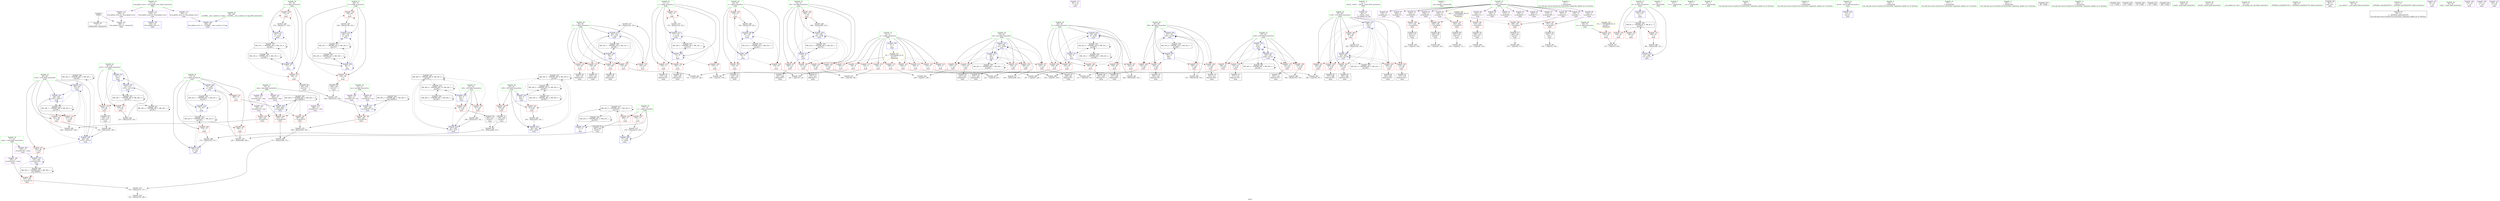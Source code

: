 digraph "SVFG" {
	label="SVFG";

	Node0x5635d1597730 [shape=record,color=grey,label="{NodeID: 0\nNullPtr}"];
	Node0x5635d1597730 -> Node0x5635d159e2e0[style=solid];
	Node0x5635d1597730 -> Node0x5635d15cba90[style=solid];
	Node0x5635d15f5d70 [shape=record,color=black,label="{NodeID: 360\nMR_36V_2 = PHI(MR_36V_3, MR_36V_1, )\npts\{90 \}\n}"];
	Node0x5635d15f5d70 -> Node0x5635d15d5210[style=dashed];
	Node0x5635d15f5d70 -> Node0x5635d15f5d70[style=dashed];
	Node0x5635d15d7d50 [shape=record,color=grey,label="{NodeID: 277\n193 = Binary(192, 103, )\n}"];
	Node0x5635d15d7d50 -> Node0x5635d15cc520[style=solid];
	Node0x5635d15cb4e0 [shape=record,color=red,label="{NodeID: 194\n363\<--362\n\<--arrayidx135\nmain\n}"];
	Node0x5635d15cb4e0 -> Node0x5635d15d7ed0[style=solid];
	Node0x5635d15c8cd0 [shape=record,color=purple,label="{NodeID: 111\n381\<--25\n\<--.str.3\nmain\n}"];
	Node0x5635d159ce90 [shape=record,color=green,label="{NodeID: 28\n63\<--64\ni\<--i_field_insensitive\nmain\n}"];
	Node0x5635d159ce90 -> Node0x5635d15cdd60[style=solid];
	Node0x5635d159ce90 -> Node0x5635d15cde30[style=solid];
	Node0x5635d159ce90 -> Node0x5635d15cdf00[style=solid];
	Node0x5635d159ce90 -> Node0x5635d15cbd00[style=solid];
	Node0x5635d159ce90 -> Node0x5635d15cbdd0[style=solid];
	Node0x5635d15da750 [shape=record,color=grey,label="{NodeID: 305\n358 = cmp(356, 357, )\n}"];
	Node0x5635d15ccba0 [shape=record,color=blue,label="{NodeID: 222\n83\<--244\nb55\<--inc68\nmain\n}"];
	Node0x5635d15ccba0 -> Node0x5635d15ea470[style=dashed];
	Node0x5635d15ce650 [shape=record,color=red,label="{NodeID: 139\n184\<--69\n\<--b\nmain\n}"];
	Node0x5635d15ce650 -> Node0x5635d15c9530[style=solid];
	Node0x5635d15c9300 [shape=record,color=black,label="{NodeID: 56\n166\<--165\nidxprom22\<--\nmain\n}"];
	Node0x5635d15cfd10 [shape=record,color=red,label="{NodeID: 167\n263\<--85\n\<--k\nmain\n}"];
	Node0x5635d15cfd10 -> Node0x5635d15d8350[style=solid];
	Node0x5635d15ca980 [shape=record,color=purple,label="{NodeID: 84\n38\<--4\n\<--_ZStL8__ioinit\n__cxx_global_var_init\n}"];
	Node0x5635d159b0b0 [shape=record,color=green,label="{NodeID: 1\n7\<--1\n__dso_handle\<--dummyObj\nGlob }"];
	Node0x5635d15f6270 [shape=record,color=black,label="{NodeID: 361\nMR_38V_2 = PHI(MR_38V_3, MR_38V_1, )\npts\{92 \}\n}"];
	Node0x5635d15f6270 -> Node0x5635d15d52e0[style=dashed];
	Node0x5635d15f6270 -> Node0x5635d15f6270[style=dashed];
	Node0x5635d15d7ed0 [shape=record,color=grey,label="{NodeID: 278\n368 = Binary(363, 367, )\n}"];
	Node0x5635d15d7ed0 -> Node0x5635d15d81d0[style=solid];
	Node0x5635d15cb5b0 [shape=record,color=red,label="{NodeID: 195\n367\<--366\n\<--arrayidx137\nmain\n}"];
	Node0x5635d15cb5b0 -> Node0x5635d15d7ed0[style=solid];
	Node0x5635d15c8da0 [shape=record,color=purple,label="{NodeID: 112\n404\<--27\nllvm.global_ctors_0\<--llvm.global_ctors\nGlob }"];
	Node0x5635d15c8da0 -> Node0x5635d15cb8f0[style=solid];
	Node0x5635d159cf60 [shape=record,color=green,label="{NodeID: 29\n65\<--66\ni7\<--i7_field_insensitive\nmain\n}"];
	Node0x5635d159cf60 -> Node0x5635d15cdfd0[style=solid];
	Node0x5635d159cf60 -> Node0x5635d15ce0a0[style=solid];
	Node0x5635d159cf60 -> Node0x5635d15ce170[style=solid];
	Node0x5635d159cf60 -> Node0x5635d15ce240[style=solid];
	Node0x5635d159cf60 -> Node0x5635d15ce310[style=solid];
	Node0x5635d159cf60 -> Node0x5635d15cbea0[style=solid];
	Node0x5635d159cf60 -> Node0x5635d15cc520[style=solid];
	Node0x5635d15da8d0 [shape=record,color=grey,label="{NodeID: 306\n120 = cmp(118, 119, )\n}"];
	Node0x5635d15ccc70 [shape=record,color=blue,label="{NodeID: 223\n81\<--258\na54\<--inc77\nmain\n}"];
	Node0x5635d15ccc70 -> Node0x5635d15e9f70[style=dashed];
	Node0x5635d15ce720 [shape=record,color=red,label="{NodeID: 140\n143\<--71\n\<--j\nmain\n}"];
	Node0x5635d15ce720 -> Node0x5635d15d93d0[style=solid];
	Node0x5635d15c9390 [shape=record,color=black,label="{NodeID: 57\n169\<--168\nconv24\<--\nmain\n}"];
	Node0x5635d15c9390 -> Node0x5635d15d96d0[style=solid];
	Node0x5635d15cfde0 [shape=record,color=red,label="{NodeID: 168\n301\<--87\n\<--i98\nmain\n}"];
	Node0x5635d15cfde0 -> Node0x5635d15d9cd0[style=solid];
	Node0x5635d15caa50 [shape=record,color=purple,label="{NodeID: 85\n124\<--11\narrayidx\<--t\nmain\n}"];
	Node0x5635d1597610 [shape=record,color=green,label="{NodeID: 2\n9\<--1\n\<--dummyObj\nCan only get source location for instruction, argument, global var or function.}"];
	Node0x5635d15e7370 [shape=record,color=black,label="{NodeID: 362\nMR_40V_2 = PHI(MR_40V_3, MR_40V_1, )\npts\{94 \}\n}"];
	Node0x5635d15e7370 -> Node0x5635d15d53b0[style=dashed];
	Node0x5635d15e7370 -> Node0x5635d15e7370[style=dashed];
	Node0x5635d15d8050 [shape=record,color=grey,label="{NodeID: 279\n287 = Binary(286, 285, )\n}"];
	Node0x5635d15d8050 -> Node0x5635d15cd080[style=solid];
	Node0x5635d15cb680 [shape=record,color=red,label="{NodeID: 196\n372\<--371\n\<--arrayidx140\nmain\n}"];
	Node0x5635d15cb680 -> Node0x5635d15d81d0[style=solid];
	Node0x5635d15c8e70 [shape=record,color=purple,label="{NodeID: 113\n405\<--27\nllvm.global_ctors_1\<--llvm.global_ctors\nGlob }"];
	Node0x5635d15c8e70 -> Node0x5635d15cb9c0[style=solid];
	Node0x5635d159d030 [shape=record,color=green,label="{NodeID: 30\n67\<--68\na\<--a_field_insensitive\nmain\n}"];
	Node0x5635d159d030 -> Node0x5635d15ce3e0[style=solid];
	Node0x5635d159d030 -> Node0x5635d15ce4b0[style=solid];
	Node0x5635d159d030 -> Node0x5635d15cbf70[style=solid];
	Node0x5635d159d030 -> Node0x5635d15cc2b0[style=solid];
	Node0x5635d15daa50 [shape=record,color=grey,label="{NodeID: 307\n107 = cmp(105, 106, )\n}"];
	Node0x5635d15ccd40 [shape=record,color=blue,label="{NodeID: 224\n85\<--264\nk\<--inc81\nmain\n}"];
	Node0x5635d15ccd40 -> Node0x5635d15cf9d0[style=dashed];
	Node0x5635d15ccd40 -> Node0x5635d15cfaa0[style=dashed];
	Node0x5635d15ccd40 -> Node0x5635d15cfb70[style=dashed];
	Node0x5635d15ccd40 -> Node0x5635d15cfc40[style=dashed];
	Node0x5635d15ccd40 -> Node0x5635d15cfd10[style=dashed];
	Node0x5635d15ccd40 -> Node0x5635d15ccd40[style=dashed];
	Node0x5635d15ccd40 -> Node0x5635d15e9a70[style=dashed];
	Node0x5635d15ce7f0 [shape=record,color=red,label="{NodeID: 141\n150\<--71\n\<--j\nmain\n}"];
	Node0x5635d15ce7f0 -> Node0x5635d15c9150[style=solid];
	Node0x5635d15c9460 [shape=record,color=black,label="{NodeID: 58\n183\<--182\nconv32\<--\nmain\n}"];
	Node0x5635d15c9460 -> Node0x5635d15d7bd0[style=solid];
	Node0x5635d15cfeb0 [shape=record,color=red,label="{NodeID: 169\n313\<--87\n\<--i98\nmain\n}"];
	Node0x5635d15cfeb0 -> Node0x5635d15ca160[style=solid];
	Node0x5635d15cab20 [shape=record,color=purple,label="{NodeID: 86\n125\<--11\narraydecay\<--t\nmain\n}"];
	Node0x5635d15978d0 [shape=record,color=green,label="{NodeID: 3\n19\<--1\n.str\<--dummyObj\nGlob }"];
	Node0x5635d15e7870 [shape=record,color=black,label="{NodeID: 363\nMR_42V_2 = PHI(MR_42V_4, MR_42V_1, )\npts\{96 \}\n}"];
	Node0x5635d15e7870 -> Node0x5635d15d5960[style=dashed];
	Node0x5635d15d81d0 [shape=record,color=grey,label="{NodeID: 280\n373 = Binary(368, 372, )\n}"];
	Node0x5635d15d81d0 -> Node0x5635d15d75d0[style=solid];
	Node0x5635d15cb750 [shape=record,color=red,label="{NodeID: 197\n377\<--376\n\<--arrayidx143\nmain\n}"];
	Node0x5635d15cb750 -> Node0x5635d15d75d0[style=solid];
	Node0x5635d15c8f40 [shape=record,color=purple,label="{NodeID: 114\n406\<--27\nllvm.global_ctors_2\<--llvm.global_ctors\nGlob }"];
	Node0x5635d15c8f40 -> Node0x5635d15cba90[style=solid];
	Node0x5635d159d100 [shape=record,color=green,label="{NodeID: 31\n69\<--70\nb\<--b_field_insensitive\nmain\n}"];
	Node0x5635d159d100 -> Node0x5635d15ce580[style=solid];
	Node0x5635d159d100 -> Node0x5635d15ce650[style=solid];
	Node0x5635d159d100 -> Node0x5635d15cc040[style=solid];
	Node0x5635d159d100 -> Node0x5635d15cc1e0[style=solid];
	Node0x5635d15cce10 [shape=record,color=blue,label="{NodeID: 225\n75\<--273\nx\<--add\nmain\n}"];
	Node0x5635d15cce10 -> Node0x5635d15e8170[style=dashed];
	Node0x5635d15ce8c0 [shape=record,color=red,label="{NodeID: 142\n165\<--71\n\<--j\nmain\n}"];
	Node0x5635d15ce8c0 -> Node0x5635d15c9300[style=solid];
	Node0x5635d15c9530 [shape=record,color=black,label="{NodeID: 59\n185\<--184\nconv33\<--\nmain\n}"];
	Node0x5635d15c9530 -> Node0x5635d15d7bd0[style=solid];
	Node0x5635d15cff80 [shape=record,color=red,label="{NodeID: 170\n345\<--87\n\<--i98\nmain\n}"];
	Node0x5635d15cff80 -> Node0x5635d15ca570[style=solid];
	Node0x5635d15cabf0 [shape=record,color=purple,label="{NodeID: 87\n149\<--11\narrayidx15\<--t\nmain\n}"];
	Node0x5635d159e7d0 [shape=record,color=green,label="{NodeID: 4\n21\<--1\n.str.1\<--dummyObj\nGlob }"];
	Node0x5635d15e7960 [shape=record,color=black,label="{NodeID: 364\nMR_46V_2 = PHI(MR_46V_3, MR_46V_1, )\npts\{140000 \}\n}"];
	Node0x5635d15e7960 -> Node0x5635d15cb4e0[style=dashed];
	Node0x5635d15e7960 -> Node0x5635d15cc450[style=dashed];
	Node0x5635d15e7960 -> Node0x5635d15e7960[style=dashed];
	Node0x5635d15d8350 [shape=record,color=grey,label="{NodeID: 281\n264 = Binary(263, 103, )\n}"];
	Node0x5635d15d8350 -> Node0x5635d15ccd40[style=solid];
	Node0x5635d15cb820 [shape=record,color=blue,label="{NodeID: 198\n8\<--9\nn\<--\nGlob }"];
	Node0x5635d15cb820 -> Node0x5635d15fba80[style=dashed];
	Node0x5635d15c9010 [shape=record,color=red,label="{NodeID: 115\n119\<--8\n\<--n\nmain\n}"];
	Node0x5635d15c9010 -> Node0x5635d15da8d0[style=solid];
	Node0x5635d159d1d0 [shape=record,color=green,label="{NodeID: 32\n71\<--72\nj\<--j_field_insensitive\nmain\n}"];
	Node0x5635d159d1d0 -> Node0x5635d15ce720[style=solid];
	Node0x5635d159d1d0 -> Node0x5635d15ce7f0[style=solid];
	Node0x5635d159d1d0 -> Node0x5635d15ce8c0[style=solid];
	Node0x5635d159d1d0 -> Node0x5635d15ce990[style=solid];
	Node0x5635d159d1d0 -> Node0x5635d15cc110[style=solid];
	Node0x5635d159d1d0 -> Node0x5635d15cc380[style=solid];
	Node0x5635d15ccee0 [shape=record,color=blue,label="{NodeID: 226\n77\<--276\nc\<--inc86\nmain\n}"];
	Node0x5635d15ccee0 -> Node0x5635d15e8670[style=dashed];
	Node0x5635d15ce990 [shape=record,color=red,label="{NodeID: 143\n178\<--71\n\<--j\nmain\n}"];
	Node0x5635d15ce990 -> Node0x5635d15d78d0[style=solid];
	Node0x5635d15c9600 [shape=record,color=black,label="{NodeID: 60\n188\<--187\nidxprom34\<--\nmain\n}"];
	Node0x5635d15d0050 [shape=record,color=red,label="{NodeID: 171\n350\<--87\n\<--i98\nmain\n}"];
	Node0x5635d15d0050 -> Node0x5635d15d87d0[style=solid];
	Node0x5635d15cacc0 [shape=record,color=purple,label="{NodeID: 88\n152\<--11\narrayidx17\<--t\nmain\n}"];
	Node0x5635d15cacc0 -> Node0x5635d15d0d50[style=solid];
	Node0x5635d159e860 [shape=record,color=green,label="{NodeID: 5\n23\<--1\n.str.2\<--dummyObj\nGlob }"];
	Node0x5635d15e7a50 [shape=record,color=black,label="{NodeID: 365\nMR_48V_2 = PHI(MR_48V_3, MR_48V_1, )\npts\{160000 \}\n}"];
	Node0x5635d15e7a50 -> Node0x5635d15cb410[style=dashed];
	Node0x5635d15e7a50 -> Node0x5635d15cb5b0[style=dashed];
	Node0x5635d15e7a50 -> Node0x5635d15cb680[style=dashed];
	Node0x5635d15e7a50 -> Node0x5635d15cd150[style=dashed];
	Node0x5635d15e7a50 -> Node0x5635d15e7a50[style=dashed];
	Node0x5635d15d84d0 [shape=record,color=grey,label="{NodeID: 282\n328 = Binary(327, 326, )\n}"];
	Node0x5635d15d84d0 -> Node0x5635d15d5480[style=solid];
	Node0x5635d15cb8f0 [shape=record,color=blue,label="{NodeID: 199\n404\<--28\nllvm.global_ctors_0\<--\nGlob }"];
	Node0x5635d15cd3a0 [shape=record,color=red,label="{NodeID: 116\n136\<--8\n\<--n\nmain\n}"];
	Node0x5635d15cd3a0 -> Node0x5635d15d9550[style=solid];
	Node0x5635d159d2a0 [shape=record,color=green,label="{NodeID: 33\n73\<--74\ni39\<--i39_field_insensitive\nmain\n}"];
	Node0x5635d159d2a0 -> Node0x5635d15cea60[style=solid];
	Node0x5635d159d2a0 -> Node0x5635d15ceb30[style=solid];
	Node0x5635d159d2a0 -> Node0x5635d15cec00[style=solid];
	Node0x5635d159d2a0 -> Node0x5635d15cecd0[style=solid];
	Node0x5635d159d2a0 -> Node0x5635d15ceda0[style=solid];
	Node0x5635d159d2a0 -> Node0x5635d15cc5f0[style=solid];
	Node0x5635d159d2a0 -> Node0x5635d15cd220[style=solid];
	Node0x5635d15ccfb0 [shape=record,color=blue,label="{NodeID: 227\n79\<--281\nj43\<--inc89\nmain\n}"];
	Node0x5635d15ccfb0 -> Node0x5635d15cf280[style=dashed];
	Node0x5635d15ccfb0 -> Node0x5635d15cf350[style=dashed];
	Node0x5635d15ccfb0 -> Node0x5635d15cf420[style=dashed];
	Node0x5635d15ccfb0 -> Node0x5635d15cf4f0[style=dashed];
	Node0x5635d15ccfb0 -> Node0x5635d15cf5c0[style=dashed];
	Node0x5635d15ccfb0 -> Node0x5635d15cc860[style=dashed];
	Node0x5635d15ccfb0 -> Node0x5635d15ccfb0[style=dashed];
	Node0x5635d15ccfb0 -> Node0x5635d15f4470[style=dashed];
	Node0x5635d15cea60 [shape=record,color=red,label="{NodeID: 144\n198\<--73\n\<--i39\nmain\n}"];
	Node0x5635d15cea60 -> Node0x5635d15da150[style=solid];
	Node0x5635d15c96d0 [shape=record,color=black,label="{NodeID: 61\n212\<--211\nidxprom47\<--\nmain\n}"];
	Node0x5635d15d0120 [shape=record,color=red,label="{NodeID: 172\n327\<--89\n\<--x102\nmain\n}"];
	Node0x5635d15d0120 -> Node0x5635d15d84d0[style=solid];
	Node0x5635d15cad90 [shape=record,color=purple,label="{NodeID: 89\n164\<--11\narrayidx21\<--t\nmain\n}"];
	Node0x5635d159e8f0 [shape=record,color=green,label="{NodeID: 6\n25\<--1\n.str.3\<--dummyObj\nGlob }"];
	Node0x5635d15f83b0 [shape=record,color=black,label="{NodeID: 366\nMR_50V_2 = PHI(MR_50V_3, MR_50V_1, )\npts\{180000 \}\n}"];
	Node0x5635d15f83b0 -> Node0x5635d15cb750[style=dashed];
	Node0x5635d15f83b0 -> Node0x5635d15d57c0[style=dashed];
	Node0x5635d15f83b0 -> Node0x5635d15f83b0[style=dashed];
	Node0x5635d15d8650 [shape=record,color=grey,label="{NodeID: 283\n331 = Binary(330, 103, )\n}"];
	Node0x5635d15d8650 -> Node0x5635d15d5550[style=solid];
	Node0x5635d15cb9c0 [shape=record,color=blue,label="{NodeID: 200\n405\<--29\nllvm.global_ctors_1\<--_GLOBAL__sub_I_malcin_0_0.cpp\nGlob }"];
	Node0x5635d15cd470 [shape=record,color=red,label="{NodeID: 117\n144\<--8\n\<--n\nmain\n}"];
	Node0x5635d15cd470 -> Node0x5635d15d93d0[style=solid];
	Node0x5635d159d780 [shape=record,color=green,label="{NodeID: 34\n75\<--76\nx\<--x_field_insensitive\nmain\n}"];
	Node0x5635d159d780 -> Node0x5635d15cee70[style=solid];
	Node0x5635d159d780 -> Node0x5635d15cef40[style=solid];
	Node0x5635d159d780 -> Node0x5635d15cf010[style=solid];
	Node0x5635d159d780 -> Node0x5635d15cc6c0[style=solid];
	Node0x5635d159d780 -> Node0x5635d15cce10[style=solid];
	Node0x5635d159d780 -> Node0x5635d15cd080[style=solid];
	Node0x5635d15cd080 [shape=record,color=blue,label="{NodeID: 228\n75\<--287\nx\<--div92\nmain\n}"];
	Node0x5635d15cd080 -> Node0x5635d15cf010[style=dashed];
	Node0x5635d15cd080 -> Node0x5635d15cc6c0[style=dashed];
	Node0x5635d15cd080 -> Node0x5635d15f3a70[style=dashed];
	Node0x5635d15ceb30 [shape=record,color=red,label="{NodeID: 145\n211\<--73\n\<--i39\nmain\n}"];
	Node0x5635d15ceb30 -> Node0x5635d15c96d0[style=solid];
	Node0x5635d15c97a0 [shape=record,color=black,label="{NodeID: 62\n215\<--214\nidxprom49\<--\nmain\n}"];
	Node0x5635d15d01f0 [shape=record,color=red,label="{NodeID: 173\n341\<--89\n\<--x102\nmain\n}"];
	Node0x5635d15d01f0 -> Node0x5635d15d90d0[style=solid];
	Node0x5635d15cae60 [shape=record,color=purple,label="{NodeID: 90\n167\<--11\narrayidx23\<--t\nmain\n}"];
	Node0x5635d15cae60 -> Node0x5635d15d0e20[style=solid];
	Node0x5635d159b620 [shape=record,color=green,label="{NodeID: 7\n28\<--1\n\<--dummyObj\nCan only get source location for instruction, argument, global var or function.}"];
	Node0x5635d15f8880 [shape=record,color=black,label="{NodeID: 367\nMR_14V_7 = PHI(MR_14V_6, MR_14V_5, )\npts\{68 \}\n}"];
	Node0x5635d15f8880 -> Node0x5635d15ce3e0[style=dashed];
	Node0x5635d15f8880 -> Node0x5635d15ce4b0[style=dashed];
	Node0x5635d15f8880 -> Node0x5635d15cbf70[style=dashed];
	Node0x5635d15f8880 -> Node0x5635d15cc2b0[style=dashed];
	Node0x5635d15f8880 -> Node0x5635d15f2670[style=dashed];
	Node0x5635d15f8880 -> Node0x5635d15f8880[style=dashed];
	Node0x5635d15d87d0 [shape=record,color=grey,label="{NodeID: 284\n351 = Binary(350, 103, )\n}"];
	Node0x5635d15d87d0 -> Node0x5635d15d5890[style=solid];
	Node0x5635d15cba90 [shape=record,color=blue, style = dotted,label="{NodeID: 201\n406\<--3\nllvm.global_ctors_2\<--dummyVal\nGlob }"];
	Node0x5635d15cd540 [shape=record,color=red,label="{NodeID: 118\n199\<--8\n\<--n\nmain\n}"];
	Node0x5635d15cd540 -> Node0x5635d15da150[style=solid];
	Node0x5635d159d850 [shape=record,color=green,label="{NodeID: 35\n77\<--78\nc\<--c_field_insensitive\nmain\n}"];
	Node0x5635d159d850 -> Node0x5635d15cf0e0[style=solid];
	Node0x5635d159d850 -> Node0x5635d15cf1b0[style=solid];
	Node0x5635d159d850 -> Node0x5635d15cc790[style=solid];
	Node0x5635d159d850 -> Node0x5635d15ccee0[style=solid];
	Node0x5635d15cd150 [shape=record,color=blue,label="{NodeID: 229\n292\<--289\narrayidx94\<--\nmain\n}"];
	Node0x5635d15cd150 -> Node0x5635d15cb410[style=dashed];
	Node0x5635d15cd150 -> Node0x5635d15cb5b0[style=dashed];
	Node0x5635d15cd150 -> Node0x5635d15cb680[style=dashed];
	Node0x5635d15cd150 -> Node0x5635d15cd150[style=dashed];
	Node0x5635d15cd150 -> Node0x5635d15e7a50[style=dashed];
	Node0x5635d15cec00 [shape=record,color=red,label="{NodeID: 146\n230\<--73\n\<--i39\nmain\n}"];
	Node0x5635d15cec00 -> Node0x5635d15da450[style=solid];
	Node0x5635d15c9870 [shape=record,color=black,label="{NodeID: 63\n218\<--217\nconv51\<--\nmain\n}"];
	Node0x5635d15c9870 -> Node0x5635d15d9fd0[style=solid];
	Node0x5635d15d02c0 [shape=record,color=red,label="{NodeID: 174\n344\<--89\n\<--x102\nmain\n}"];
	Node0x5635d15d02c0 -> Node0x5635d15d57c0[style=solid];
	Node0x5635d15caf30 [shape=record,color=purple,label="{NodeID: 91\n213\<--11\narrayidx48\<--t\nmain\n}"];
	Node0x5635d159b6b0 [shape=record,color=green,label="{NodeID: 8\n103\<--1\n\<--dummyObj\nCan only get source location for instruction, argument, global var or function.}"];
	Node0x5635d15d8950 [shape=record,color=grey,label="{NodeID: 285\n258 = Binary(257, 103, )\n}"];
	Node0x5635d15d8950 -> Node0x5635d15ccc70[style=solid];
	Node0x5635d15cbb60 [shape=record,color=blue,label="{NodeID: 202\n57\<--9\nretval\<--\nmain\n}"];
	Node0x5635d15cd610 [shape=record,color=red,label="{NodeID: 119\n208\<--8\n\<--n\nmain\n}"];
	Node0x5635d15cd610 -> Node0x5635d15da5d0[style=solid];
	Node0x5635d159d920 [shape=record,color=green,label="{NodeID: 36\n79\<--80\nj43\<--j43_field_insensitive\nmain\n}"];
	Node0x5635d159d920 -> Node0x5635d15cf280[style=solid];
	Node0x5635d159d920 -> Node0x5635d15cf350[style=solid];
	Node0x5635d159d920 -> Node0x5635d15cf420[style=solid];
	Node0x5635d159d920 -> Node0x5635d15cf4f0[style=solid];
	Node0x5635d159d920 -> Node0x5635d15cf5c0[style=solid];
	Node0x5635d159d920 -> Node0x5635d15cc860[style=solid];
	Node0x5635d159d920 -> Node0x5635d15ccfb0[style=solid];
	Node0x5635d15cd220 [shape=record,color=blue,label="{NodeID: 230\n73\<--296\ni39\<--inc96\nmain\n}"];
	Node0x5635d15cd220 -> Node0x5635d15cea60[style=dashed];
	Node0x5635d15cd220 -> Node0x5635d15ceb30[style=dashed];
	Node0x5635d15cd220 -> Node0x5635d15cec00[style=dashed];
	Node0x5635d15cd220 -> Node0x5635d15cecd0[style=dashed];
	Node0x5635d15cd220 -> Node0x5635d15ceda0[style=dashed];
	Node0x5635d15cd220 -> Node0x5635d15cd220[style=dashed];
	Node0x5635d15cd220 -> Node0x5635d15f3570[style=dashed];
	Node0x5635d15cecd0 [shape=record,color=red,label="{NodeID: 147\n290\<--73\n\<--i39\nmain\n}"];
	Node0x5635d15cecd0 -> Node0x5635d15ca090[style=solid];
	Node0x5635d15c9940 [shape=record,color=black,label="{NodeID: 64\n234\<--233\nidxprom61\<--\nmain\n}"];
	Node0x5635d15d0390 [shape=record,color=red,label="{NodeID: 175\n330\<--91\n\<--c103\nmain\n}"];
	Node0x5635d15d0390 -> Node0x5635d15d8650[style=solid];
	Node0x5635d15cb000 [shape=record,color=purple,label="{NodeID: 92\n216\<--11\narrayidx50\<--t\nmain\n}"];
	Node0x5635d15cb000 -> Node0x5635d15d0ef0[style=solid];
	Node0x5635d159b740 [shape=record,color=green,label="{NodeID: 9\n156\<--1\n\<--dummyObj\nCan only get source location for instruction, argument, global var or function.}"];
	Node0x5635d15d8ad0 [shape=record,color=grey,label="{NodeID: 286\n336 = Binary(335, 103, )\n}"];
	Node0x5635d15d8ad0 -> Node0x5635d15d5620[style=solid];
	Node0x5635d15cbc30 [shape=record,color=blue,label="{NodeID: 203\n61\<--103\niii\<--\nmain\n}"];
	Node0x5635d15cbc30 -> Node0x5635d15f1770[style=dashed];
	Node0x5635d15cd6e0 [shape=record,color=red,label="{NodeID: 120\n226\<--8\n\<--n\nmain\n}"];
	Node0x5635d15cd6e0 -> Node0x5635d15d9e50[style=solid];
	Node0x5635d159d9f0 [shape=record,color=green,label="{NodeID: 37\n81\<--82\na54\<--a54_field_insensitive\nmain\n}"];
	Node0x5635d159d9f0 -> Node0x5635d15cf690[style=solid];
	Node0x5635d159d9f0 -> Node0x5635d15cf760[style=solid];
	Node0x5635d159d9f0 -> Node0x5635d15cc930[style=solid];
	Node0x5635d159d9f0 -> Node0x5635d15ccc70[style=solid];
	Node0x5635d15d5180 [shape=record,color=blue,label="{NodeID: 231\n87\<--9\ni98\<--\nmain\n}"];
	Node0x5635d15d5180 -> Node0x5635d15cfde0[style=dashed];
	Node0x5635d15d5180 -> Node0x5635d15cfeb0[style=dashed];
	Node0x5635d15d5180 -> Node0x5635d15cff80[style=dashed];
	Node0x5635d15d5180 -> Node0x5635d15d0050[style=dashed];
	Node0x5635d15d5180 -> Node0x5635d15d5890[style=dashed];
	Node0x5635d15d5180 -> Node0x5635d15f5870[style=dashed];
	Node0x5635d15ceda0 [shape=record,color=red,label="{NodeID: 148\n295\<--73\n\<--i39\nmain\n}"];
	Node0x5635d15ceda0 -> Node0x5635d15d6fd0[style=solid];
	Node0x5635d15c9a10 [shape=record,color=black,label="{NodeID: 65\n237\<--236\nidxprom63\<--\nmain\n}"];
	Node0x5635d15d0460 [shape=record,color=red,label="{NodeID: 176\n339\<--91\n\<--c103\nmain\n}"];
	Node0x5635d15d0460 -> Node0x5635d15ca4a0[style=solid];
	Node0x5635d15cb0d0 [shape=record,color=purple,label="{NodeID: 93\n235\<--11\narrayidx62\<--t\nmain\n}"];
	Node0x5635d159b810 [shape=record,color=green,label="{NodeID: 10\n171\<--1\n\<--dummyObj\nCan only get source location for instruction, argument, global var or function.}"];
	Node0x5635d15d8c50 [shape=record,color=grey,label="{NodeID: 287\n271 = Binary(268, 270, )\n}"];
	Node0x5635d15d8c50 -> Node0x5635d15d8dd0[style=solid];
	Node0x5635d15cbd00 [shape=record,color=blue,label="{NodeID: 204\n63\<--9\ni\<--\nmain\n}"];
	Node0x5635d15cbd00 -> Node0x5635d15cdd60[style=dashed];
	Node0x5635d15cbd00 -> Node0x5635d15cde30[style=dashed];
	Node0x5635d15cbd00 -> Node0x5635d15cdf00[style=dashed];
	Node0x5635d15cbd00 -> Node0x5635d15cbdd0[style=dashed];
	Node0x5635d15cbd00 -> Node0x5635d15f1c70[style=dashed];
	Node0x5635d15cd7b0 [shape=record,color=red,label="{NodeID: 121\n302\<--8\n\<--n\nmain\n}"];
	Node0x5635d15cd7b0 -> Node0x5635d15d9cd0[style=solid];
	Node0x5635d159dac0 [shape=record,color=green,label="{NodeID: 38\n83\<--84\nb55\<--b55_field_insensitive\nmain\n}"];
	Node0x5635d159dac0 -> Node0x5635d15cf830[style=solid];
	Node0x5635d159dac0 -> Node0x5635d15cf900[style=solid];
	Node0x5635d159dac0 -> Node0x5635d15cca00[style=solid];
	Node0x5635d159dac0 -> Node0x5635d15ccba0[style=solid];
	Node0x5635d15d1dd0 [shape=record,color=yellow,style=double,label="{NodeID: 398\n44V_1 = ENCHI(MR_44V_0)\npts\{120000 \}\nFun[main]}"];
	Node0x5635d15d1dd0 -> Node0x5635d15d0d50[style=dashed];
	Node0x5635d15d1dd0 -> Node0x5635d15d0e20[style=dashed];
	Node0x5635d15d1dd0 -> Node0x5635d15d0ef0[style=dashed];
	Node0x5635d15d1dd0 -> Node0x5635d15d0fc0[style=dashed];
	Node0x5635d15d1dd0 -> Node0x5635d15d1090[style=dashed];
	Node0x5635d15d1dd0 -> Node0x5635d15cb340[style=dashed];
	Node0x5635d15d5210 [shape=record,color=blue,label="{NodeID: 232\n89\<--203\nx102\<--\nmain\n}"];
	Node0x5635d15d5210 -> Node0x5635d15d0120[style=dashed];
	Node0x5635d15d5210 -> Node0x5635d15d01f0[style=dashed];
	Node0x5635d15d5210 -> Node0x5635d15d5480[style=dashed];
	Node0x5635d15d5210 -> Node0x5635d15d56f0[style=dashed];
	Node0x5635d15d5210 -> Node0x5635d15ea970[style=dashed];
	Node0x5635d15cee70 [shape=record,color=red,label="{NodeID: 149\n272\<--75\n\<--x\nmain\n}"];
	Node0x5635d15cee70 -> Node0x5635d15d8dd0[style=solid];
	Node0x5635d15c9ae0 [shape=record,color=black,label="{NodeID: 66\n240\<--239\nconv65\<--\nmain\n}"];
	Node0x5635d15c9ae0 -> Node0x5635d15d9850[style=solid];
	Node0x5635d15d0530 [shape=record,color=red,label="{NodeID: 177\n309\<--93\n\<--j104\nmain\n}"];
	Node0x5635d15d0530 -> Node0x5635d15da2d0[style=solid];
	Node0x5635d15cb1a0 [shape=record,color=purple,label="{NodeID: 94\n238\<--11\narrayidx64\<--t\nmain\n}"];
	Node0x5635d15cb1a0 -> Node0x5635d15d0fc0[style=solid];
	Node0x5635d159c380 [shape=record,color=green,label="{NodeID: 11\n203\<--1\n\<--dummyObj\nCan only get source location for instruction, argument, global var or function.}"];
	Node0x5635d15d8dd0 [shape=record,color=grey,label="{NodeID: 288\n273 = Binary(272, 271, )\n}"];
	Node0x5635d15d8dd0 -> Node0x5635d15cce10[style=solid];
	Node0x5635d15cbdd0 [shape=record,color=blue,label="{NodeID: 205\n63\<--130\ni\<--inc\nmain\n}"];
	Node0x5635d15cbdd0 -> Node0x5635d15cdd60[style=dashed];
	Node0x5635d15cbdd0 -> Node0x5635d15cde30[style=dashed];
	Node0x5635d15cbdd0 -> Node0x5635d15cdf00[style=dashed];
	Node0x5635d15cbdd0 -> Node0x5635d15cbdd0[style=dashed];
	Node0x5635d15cbdd0 -> Node0x5635d15f1c70[style=dashed];
	Node0x5635d15cd880 [shape=record,color=red,label="{NodeID: 122\n310\<--8\n\<--n\nmain\n}"];
	Node0x5635d15cd880 -> Node0x5635d15da2d0[style=solid];
	Node0x5635d159db90 [shape=record,color=green,label="{NodeID: 39\n85\<--86\nk\<--k_field_insensitive\nmain\n}"];
	Node0x5635d159db90 -> Node0x5635d15cf9d0[style=solid];
	Node0x5635d159db90 -> Node0x5635d15cfaa0[style=solid];
	Node0x5635d159db90 -> Node0x5635d15cfb70[style=solid];
	Node0x5635d159db90 -> Node0x5635d15cfc40[style=solid];
	Node0x5635d159db90 -> Node0x5635d15cfd10[style=solid];
	Node0x5635d159db90 -> Node0x5635d15ccad0[style=solid];
	Node0x5635d159db90 -> Node0x5635d15ccd40[style=solid];
	Node0x5635d15e8170 [shape=record,color=black,label="{NodeID: 316\nMR_22V_5 = PHI(MR_22V_7, MR_22V_4, )\npts\{76 \}\n}"];
	Node0x5635d15e8170 -> Node0x5635d15cee70[style=dashed];
	Node0x5635d15e8170 -> Node0x5635d15cef40[style=dashed];
	Node0x5635d15e8170 -> Node0x5635d15cce10[style=dashed];
	Node0x5635d15e8170 -> Node0x5635d15cd080[style=dashed];
	Node0x5635d15e8170 -> Node0x5635d15e8170[style=dashed];
	Node0x5635d15d52e0 [shape=record,color=blue,label="{NodeID: 233\n91\<--9\nc103\<--\nmain\n}"];
	Node0x5635d15d52e0 -> Node0x5635d15d0390[style=dashed];
	Node0x5635d15d52e0 -> Node0x5635d15d0460[style=dashed];
	Node0x5635d15d52e0 -> Node0x5635d15d52e0[style=dashed];
	Node0x5635d15d52e0 -> Node0x5635d15d5550[style=dashed];
	Node0x5635d15d52e0 -> Node0x5635d15eae70[style=dashed];
	Node0x5635d15d52e0 -> Node0x5635d15f6270[style=dashed];
	Node0x5635d15cef40 [shape=record,color=red,label="{NodeID: 150\n286\<--75\n\<--x\nmain\n}"];
	Node0x5635d15cef40 -> Node0x5635d15d8050[style=solid];
	Node0x5635d15c9bb0 [shape=record,color=black,label="{NodeID: 67\n248\<--247\nidxprom70\<--\nmain\n}"];
	Node0x5635d1266c60 [shape=record,color=black,label="{NodeID: 427\n99 = PHI()\n}"];
	Node0x5635d15d0600 [shape=record,color=red,label="{NodeID: 178\n316\<--93\n\<--j104\nmain\n}"];
	Node0x5635d15d0600 -> Node0x5635d15ca230[style=solid];
	Node0x5635d15cb270 [shape=record,color=purple,label="{NodeID: 95\n249\<--11\narrayidx71\<--t\nmain\n}"];
	Node0x5635d159c450 [shape=record,color=green,label="{NodeID: 12\n380\<--1\n\<--dummyObj\nCan only get source location for instruction, argument, global var or function.}"];
	Node0x5635d15d8f50 [shape=record,color=grey,label="{NodeID: 289\n130 = Binary(129, 103, )\n}"];
	Node0x5635d15d8f50 -> Node0x5635d15cbdd0[style=solid];
	Node0x5635d15cbea0 [shape=record,color=blue,label="{NodeID: 206\n65\<--9\ni7\<--\nmain\n}"];
	Node0x5635d15cbea0 -> Node0x5635d15cdfd0[style=dashed];
	Node0x5635d15cbea0 -> Node0x5635d15ce0a0[style=dashed];
	Node0x5635d15cbea0 -> Node0x5635d15ce170[style=dashed];
	Node0x5635d15cbea0 -> Node0x5635d15ce240[style=dashed];
	Node0x5635d15cbea0 -> Node0x5635d15ce310[style=dashed];
	Node0x5635d15cbea0 -> Node0x5635d15cc520[style=dashed];
	Node0x5635d15cbea0 -> Node0x5635d15f2170[style=dashed];
	Node0x5635d15cd950 [shape=record,color=red,label="{NodeID: 123\n357\<--8\n\<--n\nmain\n}"];
	Node0x5635d15cd950 -> Node0x5635d15da750[style=solid];
	Node0x5635d159dc60 [shape=record,color=green,label="{NodeID: 40\n87\<--88\ni98\<--i98_field_insensitive\nmain\n}"];
	Node0x5635d159dc60 -> Node0x5635d15cfde0[style=solid];
	Node0x5635d159dc60 -> Node0x5635d15cfeb0[style=solid];
	Node0x5635d159dc60 -> Node0x5635d15cff80[style=solid];
	Node0x5635d159dc60 -> Node0x5635d15d0050[style=solid];
	Node0x5635d159dc60 -> Node0x5635d15d5180[style=solid];
	Node0x5635d159dc60 -> Node0x5635d15d5890[style=solid];
	Node0x5635d15e8670 [shape=record,color=black,label="{NodeID: 317\nMR_24V_5 = PHI(MR_24V_7, MR_24V_4, )\npts\{78 \}\n}"];
	Node0x5635d15e8670 -> Node0x5635d15cf0e0[style=dashed];
	Node0x5635d15e8670 -> Node0x5635d15cf1b0[style=dashed];
	Node0x5635d15e8670 -> Node0x5635d15cc790[style=dashed];
	Node0x5635d15e8670 -> Node0x5635d15ccee0[style=dashed];
	Node0x5635d15e8670 -> Node0x5635d15e8670[style=dashed];
	Node0x5635d15e8670 -> Node0x5635d15f3f70[style=dashed];
	Node0x5635d15d53b0 [shape=record,color=blue,label="{NodeID: 234\n93\<--9\nj104\<--\nmain\n}"];
	Node0x5635d15d53b0 -> Node0x5635d15d0530[style=dashed];
	Node0x5635d15d53b0 -> Node0x5635d15d0600[style=dashed];
	Node0x5635d15d53b0 -> Node0x5635d15d06d0[style=dashed];
	Node0x5635d15d53b0 -> Node0x5635d15d07a0[style=dashed];
	Node0x5635d15d53b0 -> Node0x5635d15d53b0[style=dashed];
	Node0x5635d15d53b0 -> Node0x5635d15d5620[style=dashed];
	Node0x5635d15d53b0 -> Node0x5635d15e7370[style=dashed];
	Node0x5635d15cf010 [shape=record,color=red,label="{NodeID: 151\n289\<--75\n\<--x\nmain\n}"];
	Node0x5635d15cf010 -> Node0x5635d15cd150[style=solid];
	Node0x5635d15c9c80 [shape=record,color=black,label="{NodeID: 68\n251\<--250\nidxprom72\<--\nmain\n}"];
	Node0x5635d1616740 [shape=record,color=black,label="{NodeID: 428\n111 = PHI()\n}"];
	Node0x5635d15d06d0 [shape=record,color=red,label="{NodeID: 179\n323\<--93\n\<--j104\nmain\n}"];
	Node0x5635d15d06d0 -> Node0x5635d15ca3d0[style=solid];
	Node0x5635d15c80a0 [shape=record,color=purple,label="{NodeID: 96\n252\<--11\narrayidx73\<--t\nmain\n}"];
	Node0x5635d15c80a0 -> Node0x5635d15d1090[style=solid];
	Node0x5635d159c520 [shape=record,color=green,label="{NodeID: 13\n4\<--6\n_ZStL8__ioinit\<--_ZStL8__ioinit_field_insensitive\nGlob }"];
	Node0x5635d159c520 -> Node0x5635d15ca980[style=solid];
	Node0x5635d15fa680 [shape=record,color=black,label="{NodeID: 373\nMR_16V_7 = PHI(MR_16V_6, MR_16V_5, )\npts\{70 \}\n}"];
	Node0x5635d15fa680 -> Node0x5635d15ce580[style=dashed];
	Node0x5635d15fa680 -> Node0x5635d15ce650[style=dashed];
	Node0x5635d15fa680 -> Node0x5635d15cc040[style=dashed];
	Node0x5635d15fa680 -> Node0x5635d15cc1e0[style=dashed];
	Node0x5635d15fa680 -> Node0x5635d15f2b70[style=dashed];
	Node0x5635d15fa680 -> Node0x5635d15fa680[style=dashed];
	Node0x5635d15d90d0 [shape=record,color=grey,label="{NodeID: 290\n342 = Binary(341, 340, )\n}"];
	Node0x5635d15d90d0 -> Node0x5635d15d56f0[style=solid];
	Node0x5635d15cbf70 [shape=record,color=blue,label="{NodeID: 207\n67\<--9\na\<--\nmain\n}"];
	Node0x5635d15cbf70 -> Node0x5635d15ce3e0[style=dashed];
	Node0x5635d15cbf70 -> Node0x5635d15ce4b0[style=dashed];
	Node0x5635d15cbf70 -> Node0x5635d15cbf70[style=dashed];
	Node0x5635d15cbf70 -> Node0x5635d15cc2b0[style=dashed];
	Node0x5635d15cbf70 -> Node0x5635d15f2670[style=dashed];
	Node0x5635d15cbf70 -> Node0x5635d15f8880[style=dashed];
	Node0x5635d15cda20 [shape=record,color=red,label="{NodeID: 124\n106\<--59\n\<--te\nmain\n}"];
	Node0x5635d15cda20 -> Node0x5635d15daa50[style=solid];
	Node0x5635d159dd30 [shape=record,color=green,label="{NodeID: 41\n89\<--90\nx102\<--x102_field_insensitive\nmain\n}"];
	Node0x5635d159dd30 -> Node0x5635d15d0120[style=solid];
	Node0x5635d159dd30 -> Node0x5635d15d01f0[style=solid];
	Node0x5635d159dd30 -> Node0x5635d15d02c0[style=solid];
	Node0x5635d159dd30 -> Node0x5635d15d5210[style=solid];
	Node0x5635d159dd30 -> Node0x5635d15d5480[style=solid];
	Node0x5635d159dd30 -> Node0x5635d15d56f0[style=solid];
	Node0x5635d15d5480 [shape=record,color=blue,label="{NodeID: 235\n89\<--328\nx102\<--add117\nmain\n}"];
	Node0x5635d15d5480 -> Node0x5635d15ea970[style=dashed];
	Node0x5635d15cf0e0 [shape=record,color=red,label="{NodeID: 152\n275\<--77\n\<--c\nmain\n}"];
	Node0x5635d15cf0e0 -> Node0x5635d15d7750[style=solid];
	Node0x5635d15c9d50 [shape=record,color=black,label="{NodeID: 69\n254\<--253\nconv74\<--\nmain\n}"];
	Node0x5635d15c9d50 -> Node0x5635d15d9b50[style=solid];
	Node0x5635d1616840 [shape=record,color=black,label="{NodeID: 429\n115 = PHI()\n}"];
	Node0x5635d15f1770 [shape=record,color=black,label="{NodeID: 346\nMR_8V_3 = PHI(MR_8V_4, MR_8V_2, )\npts\{62 \}\n}"];
	Node0x5635d15f1770 -> Node0x5635d15cdaf0[style=dashed];
	Node0x5635d15f1770 -> Node0x5635d15cdbc0[style=dashed];
	Node0x5635d15f1770 -> Node0x5635d15cdc90[style=dashed];
	Node0x5635d15f1770 -> Node0x5635d15d5b00[style=dashed];
	Node0x5635d15d07a0 [shape=record,color=red,label="{NodeID: 180\n335\<--93\n\<--j104\nmain\n}"];
	Node0x5635d15d07a0 -> Node0x5635d15d8ad0[style=solid];
	Node0x5635d15c8170 [shape=record,color=purple,label="{NodeID: 97\n315\<--11\narrayidx109\<--t\nmain\n}"];
	Node0x5635d159c5f0 [shape=record,color=green,label="{NodeID: 14\n8\<--10\nn\<--n_field_insensitive\nGlob }"];
	Node0x5635d159c5f0 -> Node0x5635d15c9010[style=solid];
	Node0x5635d159c5f0 -> Node0x5635d15cd3a0[style=solid];
	Node0x5635d159c5f0 -> Node0x5635d15cd470[style=solid];
	Node0x5635d159c5f0 -> Node0x5635d15cd540[style=solid];
	Node0x5635d159c5f0 -> Node0x5635d15cd610[style=solid];
	Node0x5635d159c5f0 -> Node0x5635d15cd6e0[style=solid];
	Node0x5635d159c5f0 -> Node0x5635d15cd7b0[style=solid];
	Node0x5635d159c5f0 -> Node0x5635d15cd880[style=solid];
	Node0x5635d159c5f0 -> Node0x5635d15cd950[style=solid];
	Node0x5635d159c5f0 -> Node0x5635d15cb820[style=solid];
	Node0x5635d15d9250 [shape=record,color=grey,label="{NodeID: 291\n155 = cmp(154, 156, )\n}"];
	Node0x5635d15cc040 [shape=record,color=blue,label="{NodeID: 208\n69\<--9\nb\<--\nmain\n}"];
	Node0x5635d15cc040 -> Node0x5635d15ce580[style=dashed];
	Node0x5635d15cc040 -> Node0x5635d15ce650[style=dashed];
	Node0x5635d15cc040 -> Node0x5635d15cc040[style=dashed];
	Node0x5635d15cc040 -> Node0x5635d15cc1e0[style=dashed];
	Node0x5635d15cc040 -> Node0x5635d15f2b70[style=dashed];
	Node0x5635d15cc040 -> Node0x5635d15fa680[style=dashed];
	Node0x5635d15cdaf0 [shape=record,color=red,label="{NodeID: 125\n105\<--61\n\<--iii\nmain\n}"];
	Node0x5635d15cdaf0 -> Node0x5635d15daa50[style=solid];
	Node0x5635d159de00 [shape=record,color=green,label="{NodeID: 42\n91\<--92\nc103\<--c103_field_insensitive\nmain\n}"];
	Node0x5635d159de00 -> Node0x5635d15d0390[style=solid];
	Node0x5635d159de00 -> Node0x5635d15d0460[style=solid];
	Node0x5635d159de00 -> Node0x5635d15d52e0[style=solid];
	Node0x5635d159de00 -> Node0x5635d15d5550[style=solid];
	Node0x5635d15e9070 [shape=record,color=black,label="{NodeID: 319\nMR_28V_4 = PHI(MR_28V_10, MR_28V_3, )\npts\{82 \}\n}"];
	Node0x5635d15e9070 -> Node0x5635d15cc930[style=dashed];
	Node0x5635d15e9070 -> Node0x5635d15e9070[style=dashed];
	Node0x5635d15e9070 -> Node0x5635d15f4970[style=dashed];
	Node0x5635d15d5550 [shape=record,color=blue,label="{NodeID: 236\n91\<--331\nc103\<--inc118\nmain\n}"];
	Node0x5635d15d5550 -> Node0x5635d15eae70[style=dashed];
	Node0x5635d15cf1b0 [shape=record,color=red,label="{NodeID: 153\n284\<--77\n\<--c\nmain\n}"];
	Node0x5635d15cf1b0 -> Node0x5635d15c9fc0[style=solid];
	Node0x5635d15c9e20 [shape=record,color=black,label="{NodeID: 70\n268\<--267\nconv83\<--\nmain\n}"];
	Node0x5635d15c9e20 -> Node0x5635d15d8c50[style=solid];
	Node0x5635d1616940 [shape=record,color=black,label="{NodeID: 430\n39 = PHI()\n}"];
	Node0x5635d15f1c70 [shape=record,color=black,label="{NodeID: 347\nMR_10V_2 = PHI(MR_10V_4, MR_10V_1, )\npts\{64 \}\n}"];
	Node0x5635d15f1c70 -> Node0x5635d15cbd00[style=dashed];
	Node0x5635d15d0870 [shape=record,color=red,label="{NodeID: 181\n356\<--95\n\<--i130\nmain\n}"];
	Node0x5635d15d0870 -> Node0x5635d15da750[style=solid];
	Node0x5635d15c8240 [shape=record,color=purple,label="{NodeID: 98\n318\<--11\narrayidx111\<--t\nmain\n}"];
	Node0x5635d15c8240 -> Node0x5635d15cb340[style=solid];
	Node0x5635d159bd60 [shape=record,color=green,label="{NodeID: 15\n11\<--12\nt\<--t_field_insensitive\nGlob }"];
	Node0x5635d159bd60 -> Node0x5635d15caa50[style=solid];
	Node0x5635d159bd60 -> Node0x5635d15cab20[style=solid];
	Node0x5635d159bd60 -> Node0x5635d15cabf0[style=solid];
	Node0x5635d159bd60 -> Node0x5635d15cacc0[style=solid];
	Node0x5635d159bd60 -> Node0x5635d15cad90[style=solid];
	Node0x5635d159bd60 -> Node0x5635d15cae60[style=solid];
	Node0x5635d159bd60 -> Node0x5635d15caf30[style=solid];
	Node0x5635d159bd60 -> Node0x5635d15cb000[style=solid];
	Node0x5635d159bd60 -> Node0x5635d15cb0d0[style=solid];
	Node0x5635d159bd60 -> Node0x5635d15cb1a0[style=solid];
	Node0x5635d159bd60 -> Node0x5635d15cb270[style=solid];
	Node0x5635d159bd60 -> Node0x5635d15c80a0[style=solid];
	Node0x5635d159bd60 -> Node0x5635d15c8170[style=solid];
	Node0x5635d159bd60 -> Node0x5635d15c8240[style=solid];
	Node0x5635d15d93d0 [shape=record,color=grey,label="{NodeID: 292\n145 = cmp(143, 144, )\n}"];
	Node0x5635d15cc110 [shape=record,color=blue,label="{NodeID: 209\n71\<--9\nj\<--\nmain\n}"];
	Node0x5635d15cc110 -> Node0x5635d15ce720[style=dashed];
	Node0x5635d15cc110 -> Node0x5635d15ce7f0[style=dashed];
	Node0x5635d15cc110 -> Node0x5635d15ce8c0[style=dashed];
	Node0x5635d15cc110 -> Node0x5635d15ce990[style=dashed];
	Node0x5635d15cc110 -> Node0x5635d15cc110[style=dashed];
	Node0x5635d15cc110 -> Node0x5635d15cc380[style=dashed];
	Node0x5635d15cc110 -> Node0x5635d15f3070[style=dashed];
	Node0x5635d15cdbc0 [shape=record,color=red,label="{NodeID: 126\n109\<--61\n\<--iii\nmain\n}"];
	Node0x5635d159ded0 [shape=record,color=green,label="{NodeID: 43\n93\<--94\nj104\<--j104_field_insensitive\nmain\n}"];
	Node0x5635d159ded0 -> Node0x5635d15d0530[style=solid];
	Node0x5635d159ded0 -> Node0x5635d15d0600[style=solid];
	Node0x5635d159ded0 -> Node0x5635d15d06d0[style=solid];
	Node0x5635d159ded0 -> Node0x5635d15d07a0[style=solid];
	Node0x5635d159ded0 -> Node0x5635d15d53b0[style=solid];
	Node0x5635d159ded0 -> Node0x5635d15d5620[style=solid];
	Node0x5635d15e9570 [shape=record,color=black,label="{NodeID: 320\nMR_30V_4 = PHI(MR_30V_10, MR_30V_3, )\npts\{84 \}\n}"];
	Node0x5635d15e9570 -> Node0x5635d15cca00[style=dashed];
	Node0x5635d15e9570 -> Node0x5635d15e9570[style=dashed];
	Node0x5635d15e9570 -> Node0x5635d15f4e70[style=dashed];
	Node0x5635d15d5620 [shape=record,color=blue,label="{NodeID: 237\n93\<--336\nj104\<--inc121\nmain\n}"];
	Node0x5635d15d5620 -> Node0x5635d15d0530[style=dashed];
	Node0x5635d15d5620 -> Node0x5635d15d0600[style=dashed];
	Node0x5635d15d5620 -> Node0x5635d15d06d0[style=dashed];
	Node0x5635d15d5620 -> Node0x5635d15d07a0[style=dashed];
	Node0x5635d15d5620 -> Node0x5635d15d53b0[style=dashed];
	Node0x5635d15d5620 -> Node0x5635d15d5620[style=dashed];
	Node0x5635d15d5620 -> Node0x5635d15e7370[style=dashed];
	Node0x5635d15cf280 [shape=record,color=red,label="{NodeID: 154\n207\<--79\n\<--j43\nmain\n}"];
	Node0x5635d15cf280 -> Node0x5635d15da5d0[style=solid];
	Node0x5635d15c9ef0 [shape=record,color=black,label="{NodeID: 71\n270\<--269\nconv84\<--\nmain\n}"];
	Node0x5635d15c9ef0 -> Node0x5635d15d8c50[style=solid];
	Node0x5635d1616a40 [shape=record,color=black,label="{NodeID: 431\n127 = PHI()\n}"];
	Node0x5635d15f2170 [shape=record,color=black,label="{NodeID: 348\nMR_12V_2 = PHI(MR_12V_4, MR_12V_1, )\npts\{66 \}\n}"];
	Node0x5635d15f2170 -> Node0x5635d15cbea0[style=dashed];
	Node0x5635d15d6b50 [shape=record,color=grey,label="{NodeID: 265\n244 = Binary(243, 103, )\n}"];
	Node0x5635d15d6b50 -> Node0x5635d15ccba0[style=solid];
	Node0x5635d15d0940 [shape=record,color=red,label="{NodeID: 182\n360\<--95\n\<--i130\nmain\n}"];
	Node0x5635d15d0940 -> Node0x5635d15ca640[style=solid];
	Node0x5635d15c8310 [shape=record,color=purple,label="{NodeID: 99\n189\<--13\narrayidx35\<--wp\nmain\n}"];
	Node0x5635d15c8310 -> Node0x5635d15cc450[style=solid];
	Node0x5635d159be30 [shape=record,color=green,label="{NodeID: 16\n13\<--14\nwp\<--wp_field_insensitive\nGlob }"];
	Node0x5635d159be30 -> Node0x5635d15c8310[style=solid];
	Node0x5635d159be30 -> Node0x5635d15c83e0[style=solid];
	Node0x5635d15d9550 [shape=record,color=grey,label="{NodeID: 293\n137 = cmp(135, 136, )\n}"];
	Node0x5635d15cc1e0 [shape=record,color=blue,label="{NodeID: 210\n69\<--159\nb\<--inc19\nmain\n}"];
	Node0x5635d15cc1e0 -> Node0x5635d15fa680[style=dashed];
	Node0x5635d15cdc90 [shape=record,color=red,label="{NodeID: 127\n389\<--61\n\<--iii\nmain\n}"];
	Node0x5635d15cdc90 -> Node0x5635d15d7150[style=solid];
	Node0x5635d159dfa0 [shape=record,color=green,label="{NodeID: 44\n95\<--96\ni130\<--i130_field_insensitive\nmain\n}"];
	Node0x5635d159dfa0 -> Node0x5635d15d0870[style=solid];
	Node0x5635d159dfa0 -> Node0x5635d15d0940[style=solid];
	Node0x5635d159dfa0 -> Node0x5635d15d0a10[style=solid];
	Node0x5635d159dfa0 -> Node0x5635d15d0ae0[style=solid];
	Node0x5635d159dfa0 -> Node0x5635d15d0bb0[style=solid];
	Node0x5635d159dfa0 -> Node0x5635d15d0c80[style=solid];
	Node0x5635d159dfa0 -> Node0x5635d15d5960[style=solid];
	Node0x5635d159dfa0 -> Node0x5635d15d5a30[style=solid];
	Node0x5635d15e9a70 [shape=record,color=black,label="{NodeID: 321\nMR_32V_4 = PHI(MR_32V_8, MR_32V_3, )\npts\{86 \}\n}"];
	Node0x5635d15e9a70 -> Node0x5635d15ccad0[style=dashed];
	Node0x5635d15e9a70 -> Node0x5635d15e9a70[style=dashed];
	Node0x5635d15e9a70 -> Node0x5635d15f5370[style=dashed];
	Node0x5635d15d56f0 [shape=record,color=blue,label="{NodeID: 238\n89\<--342\nx102\<--div124\nmain\n}"];
	Node0x5635d15d56f0 -> Node0x5635d15d02c0[style=dashed];
	Node0x5635d15d56f0 -> Node0x5635d15d5210[style=dashed];
	Node0x5635d15d56f0 -> Node0x5635d15f5d70[style=dashed];
	Node0x5635d15cf350 [shape=record,color=red,label="{NodeID: 155\n214\<--79\n\<--j43\nmain\n}"];
	Node0x5635d15cf350 -> Node0x5635d15c97a0[style=solid];
	Node0x5635d15c9fc0 [shape=record,color=black,label="{NodeID: 72\n285\<--284\nconv91\<--\nmain\n}"];
	Node0x5635d15c9fc0 -> Node0x5635d15d8050[style=solid];
	Node0x5635d1616b40 [shape=record,color=black,label="{NodeID: 432\n382 = PHI()\n}"];
	Node0x5635d15f2670 [shape=record,color=black,label="{NodeID: 349\nMR_14V_2 = PHI(MR_14V_3, MR_14V_1, )\npts\{68 \}\n}"];
	Node0x5635d15f2670 -> Node0x5635d15cbf70[style=dashed];
	Node0x5635d15f2670 -> Node0x5635d15f2670[style=dashed];
	Node0x5635d15d6cd0 [shape=record,color=grey,label="{NodeID: 266\n174 = Binary(173, 103, )\n}"];
	Node0x5635d15d6cd0 -> Node0x5635d15cc2b0[style=solid];
	Node0x5635d15d0a10 [shape=record,color=red,label="{NodeID: 183\n364\<--95\n\<--i130\nmain\n}"];
	Node0x5635d15d0a10 -> Node0x5635d15ca710[style=solid];
	Node0x5635d15c83e0 [shape=record,color=purple,label="{NodeID: 100\n362\<--13\narrayidx135\<--wp\nmain\n}"];
	Node0x5635d15c83e0 -> Node0x5635d15cb4e0[style=solid];
	Node0x5635d159bf00 [shape=record,color=green,label="{NodeID: 17\n15\<--16\nowp\<--owp_field_insensitive\nGlob }"];
	Node0x5635d159bf00 -> Node0x5635d15c84b0[style=solid];
	Node0x5635d159bf00 -> Node0x5635d15c8580[style=solid];
	Node0x5635d159bf00 -> Node0x5635d15c8650[style=solid];
	Node0x5635d159bf00 -> Node0x5635d15c8720[style=solid];
	Node0x5635d15fba80 [shape=record,color=yellow,style=double,label="{NodeID: 377\n2V_1 = ENCHI(MR_2V_0)\npts\{10 \}\nFun[main]}"];
	Node0x5635d15fba80 -> Node0x5635d15c9010[style=dashed];
	Node0x5635d15fba80 -> Node0x5635d15cd3a0[style=dashed];
	Node0x5635d15fba80 -> Node0x5635d15cd470[style=dashed];
	Node0x5635d15fba80 -> Node0x5635d15cd540[style=dashed];
	Node0x5635d15fba80 -> Node0x5635d15cd610[style=dashed];
	Node0x5635d15fba80 -> Node0x5635d15cd6e0[style=dashed];
	Node0x5635d15fba80 -> Node0x5635d15cd7b0[style=dashed];
	Node0x5635d15fba80 -> Node0x5635d15cd880[style=dashed];
	Node0x5635d15fba80 -> Node0x5635d15cd950[style=dashed];
	Node0x5635d15d96d0 [shape=record,color=grey,label="{NodeID: 294\n170 = cmp(169, 171, )\n}"];
	Node0x5635d15cc2b0 [shape=record,color=blue,label="{NodeID: 211\n67\<--174\na\<--inc27\nmain\n}"];
	Node0x5635d15cc2b0 -> Node0x5635d15f8880[style=dashed];
	Node0x5635d15cdd60 [shape=record,color=red,label="{NodeID: 128\n118\<--63\n\<--i\nmain\n}"];
	Node0x5635d15cdd60 -> Node0x5635d15da8d0[style=solid];
	Node0x5635d159e070 [shape=record,color=green,label="{NodeID: 45\n100\<--101\nscanf\<--scanf_field_insensitive\n}"];
	Node0x5635d15e9f70 [shape=record,color=black,label="{NodeID: 322\nMR_28V_9 = PHI(MR_28V_8, MR_28V_6, )\npts\{82 \}\n}"];
	Node0x5635d15e9f70 -> Node0x5635d15cf690[style=dashed];
	Node0x5635d15e9f70 -> Node0x5635d15cf760[style=dashed];
	Node0x5635d15e9f70 -> Node0x5635d15ccc70[style=dashed];
	Node0x5635d15e9f70 -> Node0x5635d15e9070[style=dashed];
	Node0x5635d15e9f70 -> Node0x5635d15e9f70[style=dashed];
	Node0x5635d15d57c0 [shape=record,color=blue,label="{NodeID: 239\n347\<--344\narrayidx126\<--\nmain\n}"];
	Node0x5635d15d57c0 -> Node0x5635d15cb750[style=dashed];
	Node0x5635d15d57c0 -> Node0x5635d15d57c0[style=dashed];
	Node0x5635d15d57c0 -> Node0x5635d15f83b0[style=dashed];
	Node0x5635d15cf420 [shape=record,color=red,label="{NodeID: 156\n233\<--79\n\<--j43\nmain\n}"];
	Node0x5635d15cf420 -> Node0x5635d15c9940[style=solid];
	Node0x5635d15ca090 [shape=record,color=black,label="{NodeID: 73\n291\<--290\nidxprom93\<--\nmain\n}"];
	Node0x5635d15f2b70 [shape=record,color=black,label="{NodeID: 350\nMR_16V_2 = PHI(MR_16V_3, MR_16V_1, )\npts\{70 \}\n}"];
	Node0x5635d15f2b70 -> Node0x5635d15cc040[style=dashed];
	Node0x5635d15f2b70 -> Node0x5635d15f2b70[style=dashed];
	Node0x5635d15d6e50 [shape=record,color=grey,label="{NodeID: 267\n159 = Binary(158, 103, )\n}"];
	Node0x5635d15d6e50 -> Node0x5635d15cc1e0[style=solid];
	Node0x5635d15d0ae0 [shape=record,color=red,label="{NodeID: 184\n369\<--95\n\<--i130\nmain\n}"];
	Node0x5635d15d0ae0 -> Node0x5635d15ca7e0[style=solid];
	Node0x5635d15c84b0 [shape=record,color=purple,label="{NodeID: 101\n292\<--15\narrayidx94\<--owp\nmain\n}"];
	Node0x5635d15c84b0 -> Node0x5635d15cd150[style=solid];
	Node0x5635d159bfd0 [shape=record,color=green,label="{NodeID: 18\n17\<--18\noowp\<--oowp_field_insensitive\nGlob }"];
	Node0x5635d159bfd0 -> Node0x5635d15c87f0[style=solid];
	Node0x5635d159bfd0 -> Node0x5635d15c88c0[style=solid];
	Node0x5635d15d9850 [shape=record,color=grey,label="{NodeID: 295\n241 = cmp(240, 156, )\n}"];
	Node0x5635d15cc380 [shape=record,color=blue,label="{NodeID: 212\n71\<--179\nj\<--inc30\nmain\n}"];
	Node0x5635d15cc380 -> Node0x5635d15ce720[style=dashed];
	Node0x5635d15cc380 -> Node0x5635d15ce7f0[style=dashed];
	Node0x5635d15cc380 -> Node0x5635d15ce8c0[style=dashed];
	Node0x5635d15cc380 -> Node0x5635d15ce990[style=dashed];
	Node0x5635d15cc380 -> Node0x5635d15cc110[style=dashed];
	Node0x5635d15cc380 -> Node0x5635d15cc380[style=dashed];
	Node0x5635d15cc380 -> Node0x5635d15f3070[style=dashed];
	Node0x5635d15cde30 [shape=record,color=red,label="{NodeID: 129\n122\<--63\n\<--i\nmain\n}"];
	Node0x5635d15cde30 -> Node0x5635d159e550[style=solid];
	Node0x5635d159e140 [shape=record,color=green,label="{NodeID: 46\n112\<--113\nprintf\<--printf_field_insensitive\n}"];
	Node0x5635d15ea470 [shape=record,color=black,label="{NodeID: 323\nMR_30V_9 = PHI(MR_30V_8, MR_30V_6, )\npts\{84 \}\n}"];
	Node0x5635d15ea470 -> Node0x5635d15cf830[style=dashed];
	Node0x5635d15ea470 -> Node0x5635d15cf900[style=dashed];
	Node0x5635d15ea470 -> Node0x5635d15ccba0[style=dashed];
	Node0x5635d15ea470 -> Node0x5635d15e9570[style=dashed];
	Node0x5635d15ea470 -> Node0x5635d15ea470[style=dashed];
	Node0x5635d15d5890 [shape=record,color=blue,label="{NodeID: 240\n87\<--351\ni98\<--inc128\nmain\n}"];
	Node0x5635d15d5890 -> Node0x5635d15cfde0[style=dashed];
	Node0x5635d15d5890 -> Node0x5635d15cfeb0[style=dashed];
	Node0x5635d15d5890 -> Node0x5635d15cff80[style=dashed];
	Node0x5635d15d5890 -> Node0x5635d15d0050[style=dashed];
	Node0x5635d15d5890 -> Node0x5635d15d5890[style=dashed];
	Node0x5635d15d5890 -> Node0x5635d15f5870[style=dashed];
	Node0x5635d15cf4f0 [shape=record,color=red,label="{NodeID: 157\n247\<--79\n\<--j43\nmain\n}"];
	Node0x5635d15cf4f0 -> Node0x5635d15c9bb0[style=solid];
	Node0x5635d15ca160 [shape=record,color=black,label="{NodeID: 74\n314\<--313\nidxprom108\<--\nmain\n}"];
	Node0x5635d15f3070 [shape=record,color=black,label="{NodeID: 351\nMR_18V_2 = PHI(MR_18V_3, MR_18V_1, )\npts\{72 \}\n}"];
	Node0x5635d15f3070 -> Node0x5635d15cc110[style=dashed];
	Node0x5635d15f3070 -> Node0x5635d15f3070[style=dashed];
	Node0x5635d15d6fd0 [shape=record,color=grey,label="{NodeID: 268\n296 = Binary(295, 103, )\n}"];
	Node0x5635d15d6fd0 -> Node0x5635d15cd220[style=solid];
	Node0x5635d15d0bb0 [shape=record,color=red,label="{NodeID: 185\n374\<--95\n\<--i130\nmain\n}"];
	Node0x5635d15d0bb0 -> Node0x5635d15ca8b0[style=solid];
	Node0x5635d15c8580 [shape=record,color=purple,label="{NodeID: 102\n325\<--15\narrayidx116\<--owp\nmain\n}"];
	Node0x5635d15c8580 -> Node0x5635d15cb410[style=solid];
	Node0x5635d159c0a0 [shape=record,color=green,label="{NodeID: 19\n27\<--31\nllvm.global_ctors\<--llvm.global_ctors_field_insensitive\nGlob }"];
	Node0x5635d159c0a0 -> Node0x5635d15c8da0[style=solid];
	Node0x5635d159c0a0 -> Node0x5635d15c8e70[style=solid];
	Node0x5635d159c0a0 -> Node0x5635d15c8f40[style=solid];
	Node0x5635d15fc680 [shape=record,color=yellow,style=double,label="{NodeID: 379\n6V_1 = ENCHI(MR_6V_0)\npts\{60 \}\nFun[main]}"];
	Node0x5635d15fc680 -> Node0x5635d15cda20[style=dashed];
	Node0x5635d15d99d0 [shape=record,color=grey,label="{NodeID: 296\n321 = cmp(320, 156, )\n}"];
	Node0x5635d15cc450 [shape=record,color=blue,label="{NodeID: 213\n189\<--186\narrayidx35\<--div\nmain\n}"];
	Node0x5635d15cc450 -> Node0x5635d15cb4e0[style=dashed];
	Node0x5635d15cc450 -> Node0x5635d15cc450[style=dashed];
	Node0x5635d15cc450 -> Node0x5635d15e7960[style=dashed];
	Node0x5635d15cdf00 [shape=record,color=red,label="{NodeID: 130\n129\<--63\n\<--i\nmain\n}"];
	Node0x5635d15cdf00 -> Node0x5635d15d8f50[style=solid];
	Node0x5635d159e210 [shape=record,color=green,label="{NodeID: 47\n29\<--400\n_GLOBAL__sub_I_malcin_0_0.cpp\<--_GLOBAL__sub_I_malcin_0_0.cpp_field_insensitive\n}"];
	Node0x5635d159e210 -> Node0x5635d15cb9c0[style=solid];
	Node0x5635d15ea970 [shape=record,color=black,label="{NodeID: 324\nMR_36V_7 = PHI(MR_36V_6, MR_36V_5, )\npts\{90 \}\n}"];
	Node0x5635d15ea970 -> Node0x5635d15d0120[style=dashed];
	Node0x5635d15ea970 -> Node0x5635d15d01f0[style=dashed];
	Node0x5635d15ea970 -> Node0x5635d15d5480[style=dashed];
	Node0x5635d15ea970 -> Node0x5635d15d56f0[style=dashed];
	Node0x5635d15ea970 -> Node0x5635d15ea970[style=dashed];
	Node0x5635d15d5960 [shape=record,color=blue,label="{NodeID: 241\n95\<--9\ni130\<--\nmain\n}"];
	Node0x5635d15d5960 -> Node0x5635d15d0870[style=dashed];
	Node0x5635d15d5960 -> Node0x5635d15d0940[style=dashed];
	Node0x5635d15d5960 -> Node0x5635d15d0a10[style=dashed];
	Node0x5635d15d5960 -> Node0x5635d15d0ae0[style=dashed];
	Node0x5635d15d5960 -> Node0x5635d15d0bb0[style=dashed];
	Node0x5635d15d5960 -> Node0x5635d15d0c80[style=dashed];
	Node0x5635d15d5960 -> Node0x5635d15d5a30[style=dashed];
	Node0x5635d15d5960 -> Node0x5635d15e7870[style=dashed];
	Node0x5635d15cf5c0 [shape=record,color=red,label="{NodeID: 158\n280\<--79\n\<--j43\nmain\n}"];
	Node0x5635d15cf5c0 -> Node0x5635d15d7450[style=solid];
	Node0x5635d15ca230 [shape=record,color=black,label="{NodeID: 75\n317\<--316\nidxprom110\<--\nmain\n}"];
	Node0x5635d15f3570 [shape=record,color=black,label="{NodeID: 352\nMR_20V_2 = PHI(MR_20V_4, MR_20V_1, )\npts\{74 \}\n}"];
	Node0x5635d15f3570 -> Node0x5635d15cc5f0[style=dashed];
	Node0x5635d15d7150 [shape=record,color=grey,label="{NodeID: 269\n390 = Binary(389, 103, )\n}"];
	Node0x5635d15d7150 -> Node0x5635d15d5b00[style=solid];
	Node0x5635d15d0c80 [shape=record,color=red,label="{NodeID: 186\n384\<--95\n\<--i130\nmain\n}"];
	Node0x5635d15d0c80 -> Node0x5635d15d7a50[style=solid];
	Node0x5635d15c8650 [shape=record,color=purple,label="{NodeID: 103\n366\<--15\narrayidx137\<--owp\nmain\n}"];
	Node0x5635d15c8650 -> Node0x5635d15cb5b0[style=solid];
	Node0x5635d159c170 [shape=record,color=green,label="{NodeID: 20\n32\<--33\n__cxx_global_var_init\<--__cxx_global_var_init_field_insensitive\n}"];
	Node0x5635d15d9b50 [shape=record,color=grey,label="{NodeID: 297\n255 = cmp(254, 171, )\n}"];
	Node0x5635d15cc520 [shape=record,color=blue,label="{NodeID: 214\n65\<--193\ni7\<--inc37\nmain\n}"];
	Node0x5635d15cc520 -> Node0x5635d15cdfd0[style=dashed];
	Node0x5635d15cc520 -> Node0x5635d15ce0a0[style=dashed];
	Node0x5635d15cc520 -> Node0x5635d15ce170[style=dashed];
	Node0x5635d15cc520 -> Node0x5635d15ce240[style=dashed];
	Node0x5635d15cc520 -> Node0x5635d15ce310[style=dashed];
	Node0x5635d15cc520 -> Node0x5635d15cc520[style=dashed];
	Node0x5635d15cc520 -> Node0x5635d15f2170[style=dashed];
	Node0x5635d15cdfd0 [shape=record,color=red,label="{NodeID: 131\n135\<--65\n\<--i7\nmain\n}"];
	Node0x5635d15cdfd0 -> Node0x5635d15d9550[style=solid];
	Node0x5635d159e2e0 [shape=record,color=black,label="{NodeID: 48\n2\<--3\ndummyVal\<--dummyVal\n}"];
	Node0x5635d15eae70 [shape=record,color=black,label="{NodeID: 325\nMR_38V_7 = PHI(MR_38V_6, MR_38V_5, )\npts\{92 \}\n}"];
	Node0x5635d15eae70 -> Node0x5635d15d0390[style=dashed];
	Node0x5635d15eae70 -> Node0x5635d15d0460[style=dashed];
	Node0x5635d15eae70 -> Node0x5635d15d52e0[style=dashed];
	Node0x5635d15eae70 -> Node0x5635d15d5550[style=dashed];
	Node0x5635d15eae70 -> Node0x5635d15eae70[style=dashed];
	Node0x5635d15eae70 -> Node0x5635d15f6270[style=dashed];
	Node0x5635d15d5a30 [shape=record,color=blue,label="{NodeID: 242\n95\<--385\ni130\<--inc148\nmain\n}"];
	Node0x5635d15d5a30 -> Node0x5635d15d0870[style=dashed];
	Node0x5635d15d5a30 -> Node0x5635d15d0940[style=dashed];
	Node0x5635d15d5a30 -> Node0x5635d15d0a10[style=dashed];
	Node0x5635d15d5a30 -> Node0x5635d15d0ae0[style=dashed];
	Node0x5635d15d5a30 -> Node0x5635d15d0bb0[style=dashed];
	Node0x5635d15d5a30 -> Node0x5635d15d0c80[style=dashed];
	Node0x5635d15d5a30 -> Node0x5635d15d5a30[style=dashed];
	Node0x5635d15d5a30 -> Node0x5635d15e7870[style=dashed];
	Node0x5635d15cf690 [shape=record,color=red,label="{NodeID: 159\n257\<--81\n\<--a54\nmain\n}"];
	Node0x5635d15cf690 -> Node0x5635d15d8950[style=solid];
	Node0x5635d15ca300 [shape=record,color=black,label="{NodeID: 76\n320\<--319\nconv112\<--\nmain\n}"];
	Node0x5635d15ca300 -> Node0x5635d15d99d0[style=solid];
	Node0x5635d15f3a70 [shape=record,color=black,label="{NodeID: 353\nMR_22V_2 = PHI(MR_22V_3, MR_22V_1, )\npts\{76 \}\n}"];
	Node0x5635d15f3a70 -> Node0x5635d15cc6c0[style=dashed];
	Node0x5635d15f3a70 -> Node0x5635d15f3a70[style=dashed];
	Node0x5635d15d72d0 [shape=record,color=grey,label="{NodeID: 270\n379 = Binary(378, 380, )\n}"];
	Node0x5635d15d0d50 [shape=record,color=red,label="{NodeID: 187\n153\<--152\n\<--arrayidx17\nmain\n}"];
	Node0x5635d15d0d50 -> Node0x5635d15c91e0[style=solid];
	Node0x5635d15c8720 [shape=record,color=purple,label="{NodeID: 104\n371\<--15\narrayidx140\<--owp\nmain\n}"];
	Node0x5635d15c8720 -> Node0x5635d15cb680[style=solid];
	Node0x5635d159c920 [shape=record,color=green,label="{NodeID: 21\n36\<--37\n_ZNSt8ios_base4InitC1Ev\<--_ZNSt8ios_base4InitC1Ev_field_insensitive\n}"];
	Node0x5635d15d9cd0 [shape=record,color=grey,label="{NodeID: 298\n303 = cmp(301, 302, )\n}"];
	Node0x5635d15cc5f0 [shape=record,color=blue,label="{NodeID: 215\n73\<--9\ni39\<--\nmain\n}"];
	Node0x5635d15cc5f0 -> Node0x5635d15cea60[style=dashed];
	Node0x5635d15cc5f0 -> Node0x5635d15ceb30[style=dashed];
	Node0x5635d15cc5f0 -> Node0x5635d15cec00[style=dashed];
	Node0x5635d15cc5f0 -> Node0x5635d15cecd0[style=dashed];
	Node0x5635d15cc5f0 -> Node0x5635d15ceda0[style=dashed];
	Node0x5635d15cc5f0 -> Node0x5635d15cd220[style=dashed];
	Node0x5635d15cc5f0 -> Node0x5635d15f3570[style=dashed];
	Node0x5635d15ce0a0 [shape=record,color=red,label="{NodeID: 132\n147\<--65\n\<--i7\nmain\n}"];
	Node0x5635d15ce0a0 -> Node0x5635d15c90c0[style=solid];
	Node0x5635d159e3b0 [shape=record,color=black,label="{NodeID: 49\n56\<--9\nmain_ret\<--\nmain\n}"];
	Node0x5635d15d5b00 [shape=record,color=blue,label="{NodeID: 243\n61\<--390\niii\<--inc151\nmain\n}"];
	Node0x5635d15d5b00 -> Node0x5635d15f1770[style=dashed];
	Node0x5635d15cf760 [shape=record,color=red,label="{NodeID: 160\n267\<--81\n\<--a54\nmain\n}"];
	Node0x5635d15cf760 -> Node0x5635d15c9e20[style=solid];
	Node0x5635d15ca3d0 [shape=record,color=black,label="{NodeID: 77\n324\<--323\nidxprom115\<--\nmain\n}"];
	Node0x5635d15f3f70 [shape=record,color=black,label="{NodeID: 354\nMR_24V_2 = PHI(MR_24V_3, MR_24V_1, )\npts\{78 \}\n}"];
	Node0x5635d15f3f70 -> Node0x5635d15cc790[style=dashed];
	Node0x5635d15f3f70 -> Node0x5635d15f3f70[style=dashed];
	Node0x5635d15d7450 [shape=record,color=grey,label="{NodeID: 271\n281 = Binary(280, 103, )\n}"];
	Node0x5635d15d7450 -> Node0x5635d15ccfb0[style=solid];
	Node0x5635d15d0e20 [shape=record,color=red,label="{NodeID: 188\n168\<--167\n\<--arrayidx23\nmain\n}"];
	Node0x5635d15d0e20 -> Node0x5635d15c9390[style=solid];
	Node0x5635d15c87f0 [shape=record,color=purple,label="{NodeID: 105\n347\<--17\narrayidx126\<--oowp\nmain\n}"];
	Node0x5635d15c87f0 -> Node0x5635d15d57c0[style=solid];
	Node0x5635d159c9b0 [shape=record,color=green,label="{NodeID: 22\n42\<--43\n__cxa_atexit\<--__cxa_atexit_field_insensitive\n}"];
	Node0x5635d15d9e50 [shape=record,color=grey,label="{NodeID: 299\n227 = cmp(225, 226, )\n}"];
	Node0x5635d15cc6c0 [shape=record,color=blue,label="{NodeID: 216\n75\<--203\nx\<--\nmain\n}"];
	Node0x5635d15cc6c0 -> Node0x5635d15e8170[style=dashed];
	Node0x5635d15ce170 [shape=record,color=red,label="{NodeID: 133\n162\<--65\n\<--i7\nmain\n}"];
	Node0x5635d15ce170 -> Node0x5635d15c9270[style=solid];
	Node0x5635d159e480 [shape=record,color=black,label="{NodeID: 50\n40\<--41\n\<--_ZNSt8ios_base4InitD1Ev\nCan only get source location for instruction, argument, global var or function.}"];
	Node0x5635d15cf830 [shape=record,color=red,label="{NodeID: 161\n243\<--83\n\<--b55\nmain\n}"];
	Node0x5635d15cf830 -> Node0x5635d15d6b50[style=solid];
	Node0x5635d15ca4a0 [shape=record,color=black,label="{NodeID: 78\n340\<--339\nconv123\<--\nmain\n}"];
	Node0x5635d15ca4a0 -> Node0x5635d15d90d0[style=solid];
	Node0x5635d15f4470 [shape=record,color=black,label="{NodeID: 355\nMR_26V_2 = PHI(MR_26V_3, MR_26V_1, )\npts\{80 \}\n}"];
	Node0x5635d15f4470 -> Node0x5635d15cc860[style=dashed];
	Node0x5635d15f4470 -> Node0x5635d15f4470[style=dashed];
	Node0x5635d15d75d0 [shape=record,color=grey,label="{NodeID: 272\n378 = Binary(373, 377, )\n}"];
	Node0x5635d15d75d0 -> Node0x5635d15d72d0[style=solid];
	Node0x5635d15d0ef0 [shape=record,color=red,label="{NodeID: 189\n217\<--216\n\<--arrayidx50\nmain\n}"];
	Node0x5635d15d0ef0 -> Node0x5635d15c9870[style=solid];
	Node0x5635d15c88c0 [shape=record,color=purple,label="{NodeID: 106\n376\<--17\narrayidx143\<--oowp\nmain\n}"];
	Node0x5635d15c88c0 -> Node0x5635d15cb750[style=solid];
	Node0x5635d159ca80 [shape=record,color=green,label="{NodeID: 23\n41\<--47\n_ZNSt8ios_base4InitD1Ev\<--_ZNSt8ios_base4InitD1Ev_field_insensitive\n}"];
	Node0x5635d159ca80 -> Node0x5635d159e480[style=solid];
	Node0x5635d15d9fd0 [shape=record,color=grey,label="{NodeID: 300\n219 = cmp(218, 156, )\n}"];
	Node0x5635d15cc790 [shape=record,color=blue,label="{NodeID: 217\n77\<--9\nc\<--\nmain\n}"];
	Node0x5635d15cc790 -> Node0x5635d15e8670[style=dashed];
	Node0x5635d15ce240 [shape=record,color=red,label="{NodeID: 134\n187\<--65\n\<--i7\nmain\n}"];
	Node0x5635d15ce240 -> Node0x5635d15c9600[style=solid];
	Node0x5635d159e550 [shape=record,color=black,label="{NodeID: 51\n123\<--122\nidxprom\<--\nmain\n}"];
	Node0x5635d15cf900 [shape=record,color=red,label="{NodeID: 162\n269\<--83\n\<--b55\nmain\n}"];
	Node0x5635d15cf900 -> Node0x5635d15c9ef0[style=solid];
	Node0x5635d15ca570 [shape=record,color=black,label="{NodeID: 79\n346\<--345\nidxprom125\<--\nmain\n}"];
	Node0x5635d15f4970 [shape=record,color=black,label="{NodeID: 356\nMR_28V_2 = PHI(MR_28V_3, MR_28V_1, )\npts\{82 \}\n}"];
	Node0x5635d15f4970 -> Node0x5635d15e9070[style=dashed];
	Node0x5635d15f4970 -> Node0x5635d15f4970[style=dashed];
	Node0x5635d15d7750 [shape=record,color=grey,label="{NodeID: 273\n276 = Binary(275, 103, )\n}"];
	Node0x5635d15d7750 -> Node0x5635d15ccee0[style=solid];
	Node0x5635d15d0fc0 [shape=record,color=red,label="{NodeID: 190\n239\<--238\n\<--arrayidx64\nmain\n}"];
	Node0x5635d15d0fc0 -> Node0x5635d15c9ae0[style=solid];
	Node0x5635d15c8990 [shape=record,color=purple,label="{NodeID: 107\n98\<--19\n\<--.str\nmain\n}"];
	Node0x5635d159cb50 [shape=record,color=green,label="{NodeID: 24\n54\<--55\nmain\<--main_field_insensitive\n}"];
	Node0x5635d15da150 [shape=record,color=grey,label="{NodeID: 301\n200 = cmp(198, 199, )\n}"];
	Node0x5635d15cc860 [shape=record,color=blue,label="{NodeID: 218\n79\<--9\nj43\<--\nmain\n}"];
	Node0x5635d15cc860 -> Node0x5635d15cf280[style=dashed];
	Node0x5635d15cc860 -> Node0x5635d15cf350[style=dashed];
	Node0x5635d15cc860 -> Node0x5635d15cf420[style=dashed];
	Node0x5635d15cc860 -> Node0x5635d15cf4f0[style=dashed];
	Node0x5635d15cc860 -> Node0x5635d15cf5c0[style=dashed];
	Node0x5635d15cc860 -> Node0x5635d15cc860[style=dashed];
	Node0x5635d15cc860 -> Node0x5635d15ccfb0[style=dashed];
	Node0x5635d15cc860 -> Node0x5635d15f4470[style=dashed];
	Node0x5635d15ce310 [shape=record,color=red,label="{NodeID: 135\n192\<--65\n\<--i7\nmain\n}"];
	Node0x5635d15ce310 -> Node0x5635d15d7d50[style=solid];
	Node0x5635d15c90c0 [shape=record,color=black,label="{NodeID: 52\n148\<--147\nidxprom14\<--\nmain\n}"];
	Node0x5635d15cf9d0 [shape=record,color=red,label="{NodeID: 163\n225\<--85\n\<--k\nmain\n}"];
	Node0x5635d15cf9d0 -> Node0x5635d15d9e50[style=solid];
	Node0x5635d15ca640 [shape=record,color=black,label="{NodeID: 80\n361\<--360\nidxprom134\<--\nmain\n}"];
	Node0x5635d15f4e70 [shape=record,color=black,label="{NodeID: 357\nMR_30V_2 = PHI(MR_30V_3, MR_30V_1, )\npts\{84 \}\n}"];
	Node0x5635d15f4e70 -> Node0x5635d15e9570[style=dashed];
	Node0x5635d15f4e70 -> Node0x5635d15f4e70[style=dashed];
	Node0x5635d15d78d0 [shape=record,color=grey,label="{NodeID: 274\n179 = Binary(178, 103, )\n}"];
	Node0x5635d15d78d0 -> Node0x5635d15cc380[style=solid];
	Node0x5635d15d1090 [shape=record,color=red,label="{NodeID: 191\n253\<--252\n\<--arrayidx73\nmain\n}"];
	Node0x5635d15d1090 -> Node0x5635d15c9d50[style=solid];
	Node0x5635d15c8a60 [shape=record,color=purple,label="{NodeID: 108\n114\<--19\n\<--.str\nmain\n}"];
	Node0x5635d159cc20 [shape=record,color=green,label="{NodeID: 25\n57\<--58\nretval\<--retval_field_insensitive\nmain\n}"];
	Node0x5635d159cc20 -> Node0x5635d15cbb60[style=solid];
	Node0x5635d15da2d0 [shape=record,color=grey,label="{NodeID: 302\n311 = cmp(309, 310, )\n}"];
	Node0x5635d15cc930 [shape=record,color=blue,label="{NodeID: 219\n81\<--9\na54\<--\nmain\n}"];
	Node0x5635d15cc930 -> Node0x5635d15cf690[style=dashed];
	Node0x5635d15cc930 -> Node0x5635d15cf760[style=dashed];
	Node0x5635d15cc930 -> Node0x5635d15ccc70[style=dashed];
	Node0x5635d15cc930 -> Node0x5635d15e9070[style=dashed];
	Node0x5635d15cc930 -> Node0x5635d15e9f70[style=dashed];
	Node0x5635d15ce3e0 [shape=record,color=red,label="{NodeID: 136\n173\<--67\n\<--a\nmain\n}"];
	Node0x5635d15ce3e0 -> Node0x5635d15d6cd0[style=solid];
	Node0x5635d15c9150 [shape=record,color=black,label="{NodeID: 53\n151\<--150\nidxprom16\<--\nmain\n}"];
	Node0x5635d15cfaa0 [shape=record,color=red,label="{NodeID: 164\n229\<--85\n\<--k\nmain\n}"];
	Node0x5635d15cfaa0 -> Node0x5635d15da450[style=solid];
	Node0x5635d15ca710 [shape=record,color=black,label="{NodeID: 81\n365\<--364\nidxprom136\<--\nmain\n}"];
	Node0x5635d15f5370 [shape=record,color=black,label="{NodeID: 358\nMR_32V_2 = PHI(MR_32V_3, MR_32V_1, )\npts\{86 \}\n}"];
	Node0x5635d15f5370 -> Node0x5635d15e9a70[style=dashed];
	Node0x5635d15f5370 -> Node0x5635d15f5370[style=dashed];
	Node0x5635d15d7a50 [shape=record,color=grey,label="{NodeID: 275\n385 = Binary(384, 103, )\n}"];
	Node0x5635d15d7a50 -> Node0x5635d15d5a30[style=solid];
	Node0x5635d15cb340 [shape=record,color=red,label="{NodeID: 192\n319\<--318\n\<--arrayidx111\nmain\n}"];
	Node0x5635d15cb340 -> Node0x5635d15ca300[style=solid];
	Node0x5635d15c8b30 [shape=record,color=purple,label="{NodeID: 109\n110\<--21\n\<--.str.1\nmain\n}"];
	Node0x5635d159ccf0 [shape=record,color=green,label="{NodeID: 26\n59\<--60\nte\<--te_field_insensitive\nmain\n}"];
	Node0x5635d159ccf0 -> Node0x5635d15cda20[style=solid];
	Node0x5635d15da450 [shape=record,color=grey,label="{NodeID: 303\n231 = cmp(229, 230, )\n}"];
	Node0x5635d15cca00 [shape=record,color=blue,label="{NodeID: 220\n83\<--9\nb55\<--\nmain\n}"];
	Node0x5635d15cca00 -> Node0x5635d15cf830[style=dashed];
	Node0x5635d15cca00 -> Node0x5635d15cf900[style=dashed];
	Node0x5635d15cca00 -> Node0x5635d15ccba0[style=dashed];
	Node0x5635d15cca00 -> Node0x5635d15e9570[style=dashed];
	Node0x5635d15cca00 -> Node0x5635d15ea470[style=dashed];
	Node0x5635d15ce4b0 [shape=record,color=red,label="{NodeID: 137\n182\<--67\n\<--a\nmain\n}"];
	Node0x5635d15ce4b0 -> Node0x5635d15c9460[style=solid];
	Node0x5635d15c91e0 [shape=record,color=black,label="{NodeID: 54\n154\<--153\nconv\<--\nmain\n}"];
	Node0x5635d15c91e0 -> Node0x5635d15d9250[style=solid];
	Node0x5635d15cfb70 [shape=record,color=red,label="{NodeID: 165\n236\<--85\n\<--k\nmain\n}"];
	Node0x5635d15cfb70 -> Node0x5635d15c9a10[style=solid];
	Node0x5635d15ca7e0 [shape=record,color=black,label="{NodeID: 82\n370\<--369\nidxprom139\<--\nmain\n}"];
	Node0x5635d15f5870 [shape=record,color=black,label="{NodeID: 359\nMR_34V_2 = PHI(MR_34V_4, MR_34V_1, )\npts\{88 \}\n}"];
	Node0x5635d15f5870 -> Node0x5635d15d5180[style=dashed];
	Node0x5635d15d7bd0 [shape=record,color=grey,label="{NodeID: 276\n186 = Binary(183, 185, )\n}"];
	Node0x5635d15d7bd0 -> Node0x5635d15cc450[style=solid];
	Node0x5635d15cb410 [shape=record,color=red,label="{NodeID: 193\n326\<--325\n\<--arrayidx116\nmain\n}"];
	Node0x5635d15cb410 -> Node0x5635d15d84d0[style=solid];
	Node0x5635d15c8c00 [shape=record,color=purple,label="{NodeID: 110\n126\<--23\n\<--.str.2\nmain\n}"];
	Node0x5635d159cdc0 [shape=record,color=green,label="{NodeID: 27\n61\<--62\niii\<--iii_field_insensitive\nmain\n}"];
	Node0x5635d159cdc0 -> Node0x5635d15cdaf0[style=solid];
	Node0x5635d159cdc0 -> Node0x5635d15cdbc0[style=solid];
	Node0x5635d159cdc0 -> Node0x5635d15cdc90[style=solid];
	Node0x5635d159cdc0 -> Node0x5635d15cbc30[style=solid];
	Node0x5635d159cdc0 -> Node0x5635d15d5b00[style=solid];
	Node0x5635d15da5d0 [shape=record,color=grey,label="{NodeID: 304\n209 = cmp(207, 208, )\n}"];
	Node0x5635d15ccad0 [shape=record,color=blue,label="{NodeID: 221\n85\<--9\nk\<--\nmain\n}"];
	Node0x5635d15ccad0 -> Node0x5635d15cf9d0[style=dashed];
	Node0x5635d15ccad0 -> Node0x5635d15cfaa0[style=dashed];
	Node0x5635d15ccad0 -> Node0x5635d15cfb70[style=dashed];
	Node0x5635d15ccad0 -> Node0x5635d15cfc40[style=dashed];
	Node0x5635d15ccad0 -> Node0x5635d15cfd10[style=dashed];
	Node0x5635d15ccad0 -> Node0x5635d15ccd40[style=dashed];
	Node0x5635d15ccad0 -> Node0x5635d15e9a70[style=dashed];
	Node0x5635d15ce580 [shape=record,color=red,label="{NodeID: 138\n158\<--69\n\<--b\nmain\n}"];
	Node0x5635d15ce580 -> Node0x5635d15d6e50[style=solid];
	Node0x5635d15c9270 [shape=record,color=black,label="{NodeID: 55\n163\<--162\nidxprom20\<--\nmain\n}"];
	Node0x5635d15cfc40 [shape=record,color=red,label="{NodeID: 166\n250\<--85\n\<--k\nmain\n}"];
	Node0x5635d15cfc40 -> Node0x5635d15c9c80[style=solid];
	Node0x5635d15ca8b0 [shape=record,color=black,label="{NodeID: 83\n375\<--374\nidxprom142\<--\nmain\n}"];
}
